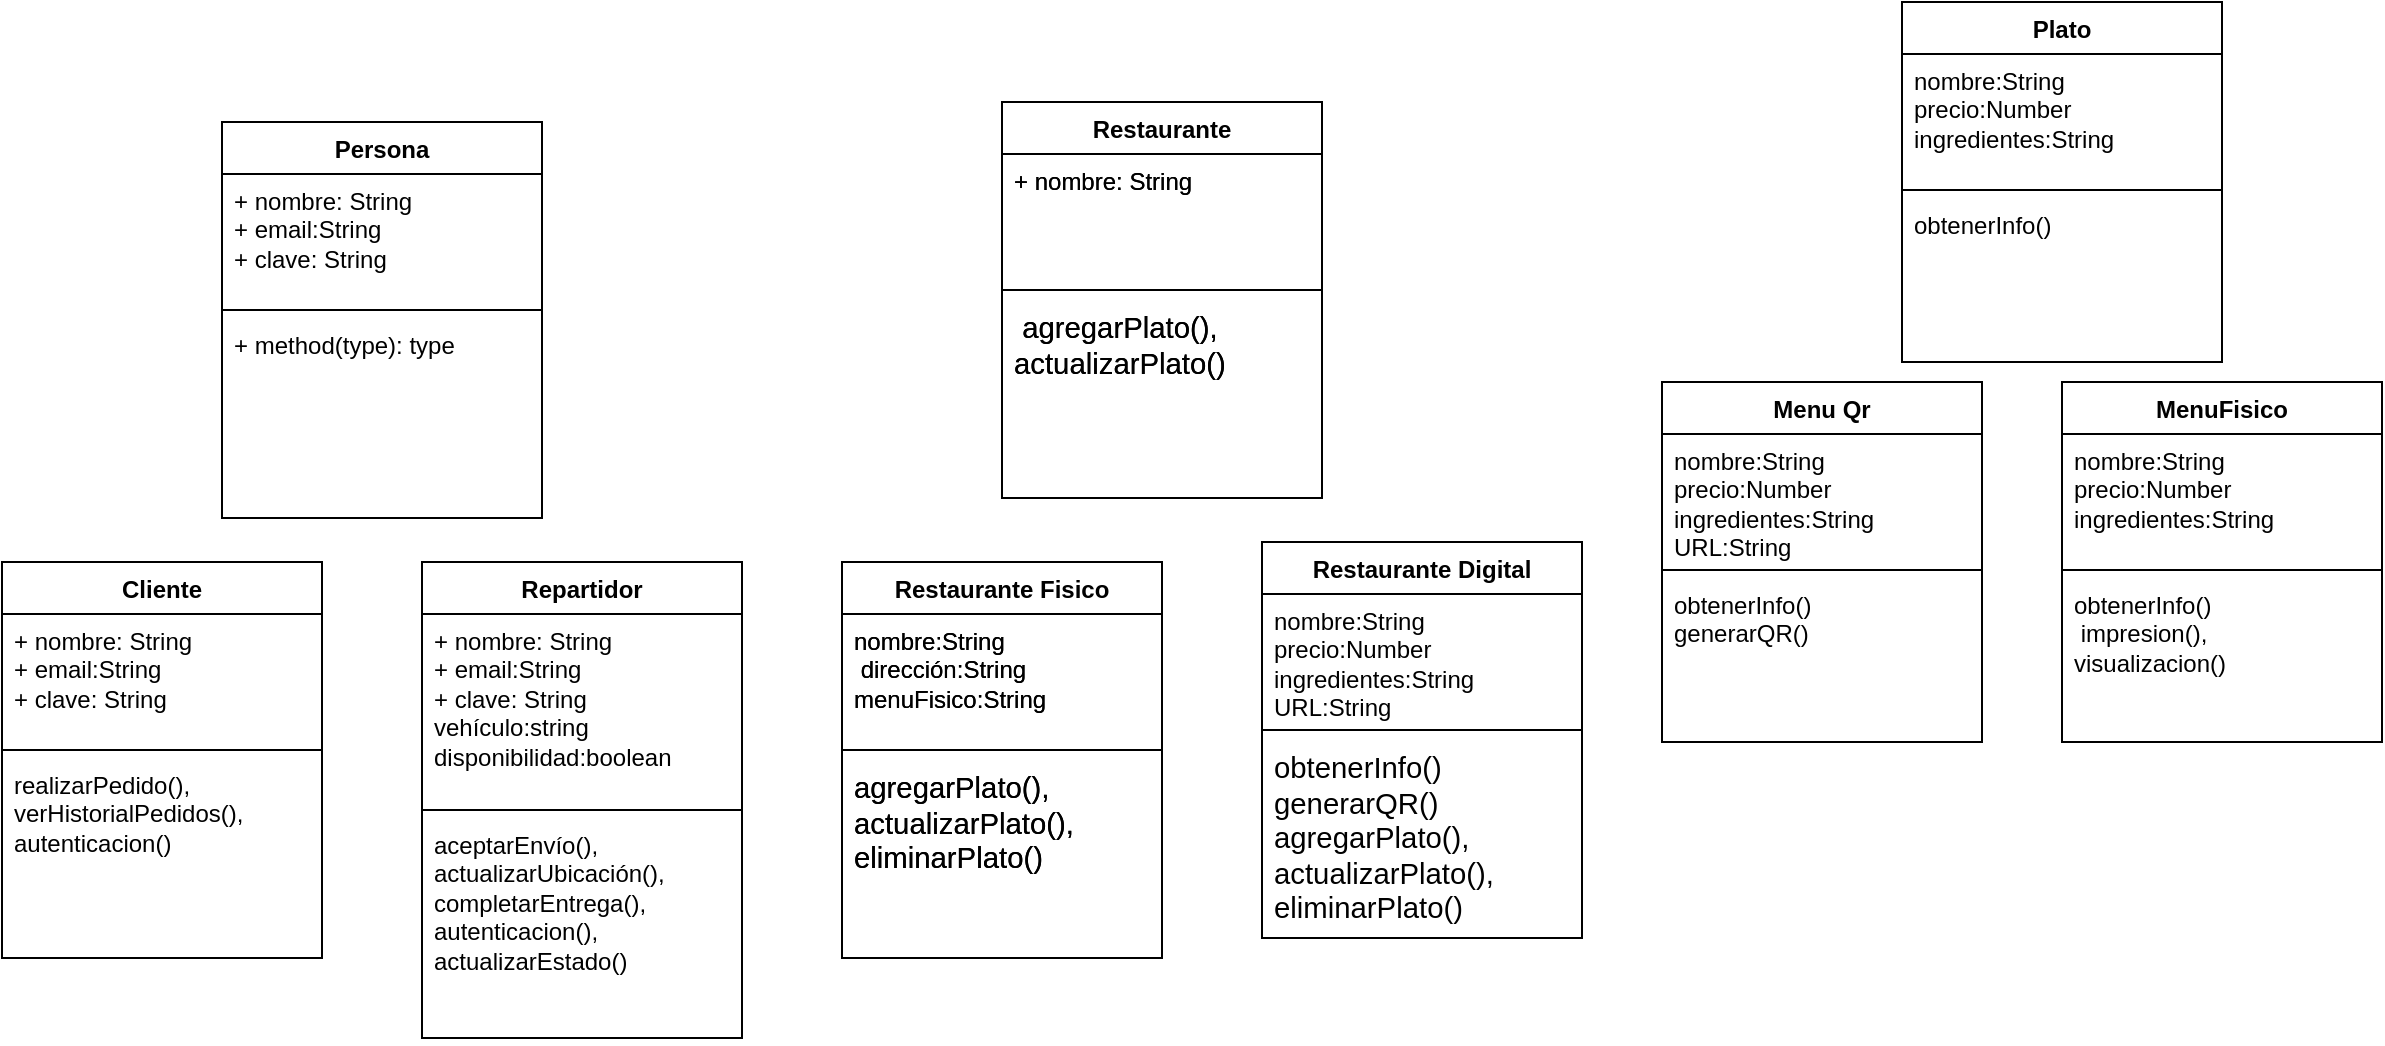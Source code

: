 <mxfile version="24.3.1" type="github">
  <diagram id="C5RBs43oDa-KdzZeNtuy" name="Page-1">
    <mxGraphModel dx="880" dy="506" grid="1" gridSize="10" guides="1" tooltips="1" connect="1" arrows="1" fold="1" page="1" pageScale="1" pageWidth="827" pageHeight="1169" math="0" shadow="0">
      <root>
        <mxCell id="WIyWlLk6GJQsqaUBKTNV-0" />
        <mxCell id="WIyWlLk6GJQsqaUBKTNV-1" parent="WIyWlLk6GJQsqaUBKTNV-0" />
        <mxCell id="0L2dipsAVsYZi4INLLpv-0" value="Persona" style="swimlane;fontStyle=1;align=center;verticalAlign=top;childLayout=stackLayout;horizontal=1;startSize=26;horizontalStack=0;resizeParent=1;resizeParentMax=0;resizeLast=0;collapsible=1;marginBottom=0;whiteSpace=wrap;html=1;" vertex="1" parent="WIyWlLk6GJQsqaUBKTNV-1">
          <mxGeometry x="200" y="70" width="160" height="198" as="geometry" />
        </mxCell>
        <mxCell id="0L2dipsAVsYZi4INLLpv-1" value="+ nombre: String&lt;div&gt;+ email:String&lt;/div&gt;&lt;div&gt;+ clave: String&lt;/div&gt;&lt;div&gt;&lt;br&gt;&lt;/div&gt;" style="text;strokeColor=none;fillColor=none;align=left;verticalAlign=top;spacingLeft=4;spacingRight=4;overflow=hidden;rotatable=0;points=[[0,0.5],[1,0.5]];portConstraint=eastwest;whiteSpace=wrap;html=1;" vertex="1" parent="0L2dipsAVsYZi4INLLpv-0">
          <mxGeometry y="26" width="160" height="64" as="geometry" />
        </mxCell>
        <mxCell id="0L2dipsAVsYZi4INLLpv-2" value="" style="line;strokeWidth=1;fillColor=none;align=left;verticalAlign=middle;spacingTop=-1;spacingLeft=3;spacingRight=3;rotatable=0;labelPosition=right;points=[];portConstraint=eastwest;strokeColor=inherit;" vertex="1" parent="0L2dipsAVsYZi4INLLpv-0">
          <mxGeometry y="90" width="160" height="8" as="geometry" />
        </mxCell>
        <mxCell id="0L2dipsAVsYZi4INLLpv-3" value="+ method(type): type" style="text;strokeColor=none;fillColor=none;align=left;verticalAlign=top;spacingLeft=4;spacingRight=4;overflow=hidden;rotatable=0;points=[[0,0.5],[1,0.5]];portConstraint=eastwest;whiteSpace=wrap;html=1;" vertex="1" parent="0L2dipsAVsYZi4INLLpv-0">
          <mxGeometry y="98" width="160" height="100" as="geometry" />
        </mxCell>
        <mxCell id="0L2dipsAVsYZi4INLLpv-19" value="Cliente" style="swimlane;fontStyle=1;align=center;verticalAlign=top;childLayout=stackLayout;horizontal=1;startSize=26;horizontalStack=0;resizeParent=1;resizeParentMax=0;resizeLast=0;collapsible=1;marginBottom=0;whiteSpace=wrap;html=1;" vertex="1" parent="WIyWlLk6GJQsqaUBKTNV-1">
          <mxGeometry x="90" y="290" width="160" height="198" as="geometry" />
        </mxCell>
        <mxCell id="0L2dipsAVsYZi4INLLpv-20" value="+ nombre: String&lt;div&gt;+ email:String&lt;/div&gt;&lt;div&gt;+ clave: String&lt;/div&gt;&lt;div&gt;&lt;br&gt;&lt;/div&gt;" style="text;strokeColor=none;fillColor=none;align=left;verticalAlign=top;spacingLeft=4;spacingRight=4;overflow=hidden;rotatable=0;points=[[0,0.5],[1,0.5]];portConstraint=eastwest;whiteSpace=wrap;html=1;" vertex="1" parent="0L2dipsAVsYZi4INLLpv-19">
          <mxGeometry y="26" width="160" height="64" as="geometry" />
        </mxCell>
        <mxCell id="0L2dipsAVsYZi4INLLpv-21" value="" style="line;strokeWidth=1;fillColor=none;align=left;verticalAlign=middle;spacingTop=-1;spacingLeft=3;spacingRight=3;rotatable=0;labelPosition=right;points=[];portConstraint=eastwest;strokeColor=inherit;" vertex="1" parent="0L2dipsAVsYZi4INLLpv-19">
          <mxGeometry y="90" width="160" height="8" as="geometry" />
        </mxCell>
        <mxCell id="0L2dipsAVsYZi4INLLpv-22" value="&lt;div&gt;realizarPedido(), verHistorialPedidos(), autenticacion()&lt;br&gt;&lt;/div&gt;" style="text;strokeColor=none;fillColor=none;align=left;verticalAlign=top;spacingLeft=4;spacingRight=4;overflow=hidden;rotatable=0;points=[[0,0.5],[1,0.5]];portConstraint=eastwest;whiteSpace=wrap;html=1;" vertex="1" parent="0L2dipsAVsYZi4INLLpv-19">
          <mxGeometry y="98" width="160" height="100" as="geometry" />
        </mxCell>
        <mxCell id="0L2dipsAVsYZi4INLLpv-27" value="Repartidor" style="swimlane;fontStyle=1;align=center;verticalAlign=top;childLayout=stackLayout;horizontal=1;startSize=26;horizontalStack=0;resizeParent=1;resizeParentMax=0;resizeLast=0;collapsible=1;marginBottom=0;whiteSpace=wrap;html=1;" vertex="1" parent="WIyWlLk6GJQsqaUBKTNV-1">
          <mxGeometry x="300" y="290" width="160" height="238" as="geometry" />
        </mxCell>
        <mxCell id="0L2dipsAVsYZi4INLLpv-28" value="+ nombre: String&lt;div&gt;+ email:String&lt;/div&gt;&lt;div&gt;+ clave: String&lt;/div&gt;&lt;div&gt;vehículo:string&amp;nbsp;&lt;/div&gt;&lt;div&gt;disponibilidad:boolean&lt;br&gt;&lt;/div&gt;&lt;div&gt;&lt;br&gt;&lt;/div&gt;" style="text;strokeColor=none;fillColor=none;align=left;verticalAlign=top;spacingLeft=4;spacingRight=4;overflow=hidden;rotatable=0;points=[[0,0.5],[1,0.5]];portConstraint=eastwest;whiteSpace=wrap;html=1;" vertex="1" parent="0L2dipsAVsYZi4INLLpv-27">
          <mxGeometry y="26" width="160" height="94" as="geometry" />
        </mxCell>
        <mxCell id="0L2dipsAVsYZi4INLLpv-29" value="" style="line;strokeWidth=1;fillColor=none;align=left;verticalAlign=middle;spacingTop=-1;spacingLeft=3;spacingRight=3;rotatable=0;labelPosition=right;points=[];portConstraint=eastwest;strokeColor=inherit;" vertex="1" parent="0L2dipsAVsYZi4INLLpv-27">
          <mxGeometry y="120" width="160" height="8" as="geometry" />
        </mxCell>
        <mxCell id="0L2dipsAVsYZi4INLLpv-30" value="&lt;div&gt;aceptarEnvío(), actualizarUbicación(), completarEntrega(), autenticacion(), actualizarEstado()&lt;/div&gt;" style="text;strokeColor=none;fillColor=none;align=left;verticalAlign=top;spacingLeft=4;spacingRight=4;overflow=hidden;rotatable=0;points=[[0,0.5],[1,0.5]];portConstraint=eastwest;whiteSpace=wrap;html=1;" vertex="1" parent="0L2dipsAVsYZi4INLLpv-27">
          <mxGeometry y="128" width="160" height="110" as="geometry" />
        </mxCell>
        <mxCell id="0L2dipsAVsYZi4INLLpv-34" value="Restaurante" style="swimlane;fontStyle=1;align=center;verticalAlign=top;childLayout=stackLayout;horizontal=1;startSize=26;horizontalStack=0;resizeParent=1;resizeParentMax=0;resizeLast=0;collapsible=1;marginBottom=0;whiteSpace=wrap;html=1;" vertex="1" parent="WIyWlLk6GJQsqaUBKTNV-1">
          <mxGeometry x="590" y="60" width="160" height="198" as="geometry" />
        </mxCell>
        <mxCell id="0L2dipsAVsYZi4INLLpv-35" value="+ nombre: String&lt;div&gt;&lt;br&gt;&lt;/div&gt;&lt;div&gt;&lt;br&gt;&lt;/div&gt;" style="text;strokeColor=none;fillColor=none;align=left;verticalAlign=top;spacingLeft=4;spacingRight=4;overflow=hidden;rotatable=0;points=[[0,0.5],[1,0.5]];portConstraint=eastwest;whiteSpace=wrap;html=1;" vertex="1" parent="0L2dipsAVsYZi4INLLpv-34">
          <mxGeometry y="26" width="160" height="64" as="geometry" />
        </mxCell>
        <mxCell id="0L2dipsAVsYZi4INLLpv-36" value="" style="line;strokeWidth=1;fillColor=none;align=left;verticalAlign=middle;spacingTop=-1;spacingLeft=3;spacingRight=3;rotatable=0;labelPosition=right;points=[];portConstraint=eastwest;strokeColor=inherit;" vertex="1" parent="0L2dipsAVsYZi4INLLpv-34">
          <mxGeometry y="90" width="160" height="8" as="geometry" />
        </mxCell>
        <mxCell id="0L2dipsAVsYZi4INLLpv-37" value="&lt;span id=&quot;docs-internal-guid-7e0b8a08-7fff-9466-100d-28f499bf2497&quot;&gt;&lt;span style=&quot;font-size: 11pt; font-family: Arial, sans-serif; background-color: transparent; font-variant-numeric: normal; font-variant-east-asian: normal; font-variant-alternates: normal; font-variant-position: normal; vertical-align: baseline; white-space-collapse: preserve;&quot;&gt;&amp;nbsp;agregarPlato(), actualizarPlato() &lt;/span&gt;&lt;/span&gt;" style="text;strokeColor=none;fillColor=none;align=left;verticalAlign=top;spacingLeft=4;spacingRight=4;overflow=hidden;rotatable=0;points=[[0,0.5],[1,0.5]];portConstraint=eastwest;whiteSpace=wrap;html=1;" vertex="1" parent="0L2dipsAVsYZi4INLLpv-34">
          <mxGeometry y="98" width="160" height="100" as="geometry" />
        </mxCell>
        <mxCell id="0L2dipsAVsYZi4INLLpv-38" value="Restaurante" style="swimlane;fontStyle=1;align=center;verticalAlign=top;childLayout=stackLayout;horizontal=1;startSize=26;horizontalStack=0;resizeParent=1;resizeParentMax=0;resizeLast=0;collapsible=1;marginBottom=0;whiteSpace=wrap;html=1;" vertex="1" parent="WIyWlLk6GJQsqaUBKTNV-1">
          <mxGeometry x="590" y="60" width="160" height="198" as="geometry" />
        </mxCell>
        <mxCell id="0L2dipsAVsYZi4INLLpv-39" value="+ nombre: String&lt;div&gt;&lt;br&gt;&lt;/div&gt;&lt;div&gt;&lt;br&gt;&lt;/div&gt;" style="text;strokeColor=none;fillColor=none;align=left;verticalAlign=top;spacingLeft=4;spacingRight=4;overflow=hidden;rotatable=0;points=[[0,0.5],[1,0.5]];portConstraint=eastwest;whiteSpace=wrap;html=1;" vertex="1" parent="0L2dipsAVsYZi4INLLpv-38">
          <mxGeometry y="26" width="160" height="64" as="geometry" />
        </mxCell>
        <mxCell id="0L2dipsAVsYZi4INLLpv-40" value="" style="line;strokeWidth=1;fillColor=none;align=left;verticalAlign=middle;spacingTop=-1;spacingLeft=3;spacingRight=3;rotatable=0;labelPosition=right;points=[];portConstraint=eastwest;strokeColor=inherit;" vertex="1" parent="0L2dipsAVsYZi4INLLpv-38">
          <mxGeometry y="90" width="160" height="8" as="geometry" />
        </mxCell>
        <mxCell id="0L2dipsAVsYZi4INLLpv-41" value="&lt;span id=&quot;docs-internal-guid-7e0b8a08-7fff-9466-100d-28f499bf2497&quot;&gt;&lt;span style=&quot;font-size: 11pt; font-family: Arial, sans-serif; background-color: transparent; font-variant-numeric: normal; font-variant-east-asian: normal; font-variant-alternates: normal; font-variant-position: normal; vertical-align: baseline; white-space-collapse: preserve;&quot;&gt;&amp;nbsp;agregarPlato(), actualizarPlato() &lt;/span&gt;&lt;/span&gt;" style="text;strokeColor=none;fillColor=none;align=left;verticalAlign=top;spacingLeft=4;spacingRight=4;overflow=hidden;rotatable=0;points=[[0,0.5],[1,0.5]];portConstraint=eastwest;whiteSpace=wrap;html=1;" vertex="1" parent="0L2dipsAVsYZi4INLLpv-38">
          <mxGeometry y="98" width="160" height="100" as="geometry" />
        </mxCell>
        <mxCell id="0L2dipsAVsYZi4INLLpv-42" value="Restaurante Fisico" style="swimlane;fontStyle=1;align=center;verticalAlign=top;childLayout=stackLayout;horizontal=1;startSize=26;horizontalStack=0;resizeParent=1;resizeParentMax=0;resizeLast=0;collapsible=1;marginBottom=0;whiteSpace=wrap;html=1;" vertex="1" parent="WIyWlLk6GJQsqaUBKTNV-1">
          <mxGeometry x="510" y="290" width="160" height="198" as="geometry" />
        </mxCell>
        <mxCell id="0L2dipsAVsYZi4INLLpv-43" value="&lt;div&gt;&lt;div&gt;nombre:String&lt;/div&gt;&lt;div&gt;&amp;nbsp;dirección:String menuFisico:String&lt;/div&gt;&lt;/div&gt;&lt;div&gt;&lt;br&gt;&lt;/div&gt;" style="text;strokeColor=none;fillColor=none;align=left;verticalAlign=top;spacingLeft=4;spacingRight=4;overflow=hidden;rotatable=0;points=[[0,0.5],[1,0.5]];portConstraint=eastwest;whiteSpace=wrap;html=1;" vertex="1" parent="0L2dipsAVsYZi4INLLpv-42">
          <mxGeometry y="26" width="160" height="64" as="geometry" />
        </mxCell>
        <mxCell id="0L2dipsAVsYZi4INLLpv-44" value="" style="line;strokeWidth=1;fillColor=none;align=left;verticalAlign=middle;spacingTop=-1;spacingLeft=3;spacingRight=3;rotatable=0;labelPosition=right;points=[];portConstraint=eastwest;strokeColor=inherit;" vertex="1" parent="0L2dipsAVsYZi4INLLpv-42">
          <mxGeometry y="90" width="160" height="8" as="geometry" />
        </mxCell>
        <mxCell id="0L2dipsAVsYZi4INLLpv-45" value="&lt;span id=&quot;docs-internal-guid-7e0b8a08-7fff-9466-100d-28f499bf2497&quot;&gt;&lt;span style=&quot;font-size: 11pt; font-family: Arial, sans-serif; background-color: transparent; font-variant-numeric: normal; font-variant-east-asian: normal; font-variant-alternates: normal; font-variant-position: normal; vertical-align: baseline; white-space-collapse: preserve;&quot;&gt;agregarPlato(), actualizarPlato(), eliminarPlato()&lt;/span&gt;&lt;/span&gt;" style="text;strokeColor=none;fillColor=none;align=left;verticalAlign=top;spacingLeft=4;spacingRight=4;overflow=hidden;rotatable=0;points=[[0,0.5],[1,0.5]];portConstraint=eastwest;whiteSpace=wrap;html=1;" vertex="1" parent="0L2dipsAVsYZi4INLLpv-42">
          <mxGeometry y="98" width="160" height="100" as="geometry" />
        </mxCell>
        <mxCell id="0L2dipsAVsYZi4INLLpv-46" value="Restaurante Fisico" style="swimlane;fontStyle=1;align=center;verticalAlign=top;childLayout=stackLayout;horizontal=1;startSize=26;horizontalStack=0;resizeParent=1;resizeParentMax=0;resizeLast=0;collapsible=1;marginBottom=0;whiteSpace=wrap;html=1;" vertex="1" parent="WIyWlLk6GJQsqaUBKTNV-1">
          <mxGeometry x="510" y="290" width="160" height="198" as="geometry" />
        </mxCell>
        <mxCell id="0L2dipsAVsYZi4INLLpv-47" value="&lt;div&gt;&lt;div&gt;nombre:String&lt;/div&gt;&lt;div&gt;&amp;nbsp;dirección:String menuFisico:String&lt;/div&gt;&lt;/div&gt;&lt;div&gt;&lt;br&gt;&lt;/div&gt;" style="text;strokeColor=none;fillColor=none;align=left;verticalAlign=top;spacingLeft=4;spacingRight=4;overflow=hidden;rotatable=0;points=[[0,0.5],[1,0.5]];portConstraint=eastwest;whiteSpace=wrap;html=1;" vertex="1" parent="0L2dipsAVsYZi4INLLpv-46">
          <mxGeometry y="26" width="160" height="64" as="geometry" />
        </mxCell>
        <mxCell id="0L2dipsAVsYZi4INLLpv-48" value="" style="line;strokeWidth=1;fillColor=none;align=left;verticalAlign=middle;spacingTop=-1;spacingLeft=3;spacingRight=3;rotatable=0;labelPosition=right;points=[];portConstraint=eastwest;strokeColor=inherit;" vertex="1" parent="0L2dipsAVsYZi4INLLpv-46">
          <mxGeometry y="90" width="160" height="8" as="geometry" />
        </mxCell>
        <mxCell id="0L2dipsAVsYZi4INLLpv-49" value="&lt;span id=&quot;docs-internal-guid-7e0b8a08-7fff-9466-100d-28f499bf2497&quot;&gt;&lt;span style=&quot;font-size: 11pt; font-family: Arial, sans-serif; background-color: transparent; font-variant-numeric: normal; font-variant-east-asian: normal; font-variant-alternates: normal; font-variant-position: normal; vertical-align: baseline; white-space-collapse: preserve;&quot;&gt;agregarPlato(), actualizarPlato(), eliminarPlato()&lt;/span&gt;&lt;/span&gt;" style="text;strokeColor=none;fillColor=none;align=left;verticalAlign=top;spacingLeft=4;spacingRight=4;overflow=hidden;rotatable=0;points=[[0,0.5],[1,0.5]];portConstraint=eastwest;whiteSpace=wrap;html=1;" vertex="1" parent="0L2dipsAVsYZi4INLLpv-46">
          <mxGeometry y="98" width="160" height="100" as="geometry" />
        </mxCell>
        <mxCell id="0L2dipsAVsYZi4INLLpv-50" value="Restaurante Digital" style="swimlane;fontStyle=1;align=center;verticalAlign=top;childLayout=stackLayout;horizontal=1;startSize=26;horizontalStack=0;resizeParent=1;resizeParentMax=0;resizeLast=0;collapsible=1;marginBottom=0;whiteSpace=wrap;html=1;" vertex="1" parent="WIyWlLk6GJQsqaUBKTNV-1">
          <mxGeometry x="720" y="280" width="160" height="198" as="geometry" />
        </mxCell>
        <mxCell id="0L2dipsAVsYZi4INLLpv-51" value="&lt;div&gt;&lt;div&gt;&lt;div&gt;nombre:String&lt;/div&gt;&lt;div&gt;precio:Number&lt;/div&gt;&lt;div&gt;ingredientes:String&lt;/div&gt;&lt;div&gt;URL:String&lt;/div&gt;&lt;/div&gt;&lt;/div&gt;" style="text;strokeColor=none;fillColor=none;align=left;verticalAlign=top;spacingLeft=4;spacingRight=4;overflow=hidden;rotatable=0;points=[[0,0.5],[1,0.5]];portConstraint=eastwest;whiteSpace=wrap;html=1;" vertex="1" parent="0L2dipsAVsYZi4INLLpv-50">
          <mxGeometry y="26" width="160" height="64" as="geometry" />
        </mxCell>
        <mxCell id="0L2dipsAVsYZi4INLLpv-52" value="" style="line;strokeWidth=1;fillColor=none;align=left;verticalAlign=middle;spacingTop=-1;spacingLeft=3;spacingRight=3;rotatable=0;labelPosition=right;points=[];portConstraint=eastwest;strokeColor=inherit;" vertex="1" parent="0L2dipsAVsYZi4INLLpv-50">
          <mxGeometry y="90" width="160" height="8" as="geometry" />
        </mxCell>
        <mxCell id="0L2dipsAVsYZi4INLLpv-53" value="&lt;div&gt;&lt;span&gt;&lt;span style=&quot;background-color: transparent; font-variant-numeric: normal; font-variant-east-asian: normal; font-variant-alternates: normal; font-variant-position: normal; vertical-align: baseline;&quot;&gt;&lt;div style=&quot;&quot;&gt;&lt;font face=&quot;Arial, sans-serif&quot;&gt;&lt;span style=&quot;font-size: 14.667px; white-space-collapse: preserve;&quot;&gt;obtenerInfo()&lt;/span&gt;&lt;/font&gt;&lt;/div&gt;&lt;div style=&quot;&quot;&gt;&lt;font face=&quot;Arial, sans-serif&quot;&gt;&lt;span style=&quot;font-size: 14.667px; white-space-collapse: preserve;&quot;&gt;generarQR()&lt;/span&gt;&lt;/font&gt;&lt;/div&gt;&lt;/span&gt;&lt;/span&gt;&lt;/div&gt;&lt;span id=&quot;docs-internal-guid-7e0b8a08-7fff-9466-100d-28f499bf2497&quot;&gt;&lt;span style=&quot;font-size: 11pt; font-family: Arial, sans-serif; background-color: transparent; font-variant-numeric: normal; font-variant-east-asian: normal; font-variant-alternates: normal; font-variant-position: normal; vertical-align: baseline; white-space-collapse: preserve;&quot;&gt;agregarPlato(), actualizarPlato(), eliminarPlato()&lt;/span&gt;&lt;/span&gt;" style="text;strokeColor=none;fillColor=none;align=left;verticalAlign=top;spacingLeft=4;spacingRight=4;overflow=hidden;rotatable=0;points=[[0,0.5],[1,0.5]];portConstraint=eastwest;whiteSpace=wrap;html=1;" vertex="1" parent="0L2dipsAVsYZi4INLLpv-50">
          <mxGeometry y="98" width="160" height="100" as="geometry" />
        </mxCell>
        <mxCell id="0L2dipsAVsYZi4INLLpv-54" value="Plato" style="swimlane;fontStyle=1;align=center;verticalAlign=top;childLayout=stackLayout;horizontal=1;startSize=26;horizontalStack=0;resizeParent=1;resizeParentMax=0;resizeLast=0;collapsible=1;marginBottom=0;whiteSpace=wrap;html=1;" vertex="1" parent="WIyWlLk6GJQsqaUBKTNV-1">
          <mxGeometry x="1040" y="10" width="160" height="180" as="geometry" />
        </mxCell>
        <mxCell id="0L2dipsAVsYZi4INLLpv-55" value="nombre:String&lt;div&gt;&lt;span style=&quot;background-color: initial;&quot;&gt;precio:Number&lt;/span&gt;&lt;div&gt;ingredientes:String&lt;/div&gt;&lt;/div&gt;" style="text;strokeColor=none;fillColor=none;align=left;verticalAlign=top;spacingLeft=4;spacingRight=4;overflow=hidden;rotatable=0;points=[[0,0.5],[1,0.5]];portConstraint=eastwest;whiteSpace=wrap;html=1;" vertex="1" parent="0L2dipsAVsYZi4INLLpv-54">
          <mxGeometry y="26" width="160" height="64" as="geometry" />
        </mxCell>
        <mxCell id="0L2dipsAVsYZi4INLLpv-56" value="" style="line;strokeWidth=1;fillColor=none;align=left;verticalAlign=middle;spacingTop=-1;spacingLeft=3;spacingRight=3;rotatable=0;labelPosition=right;points=[];portConstraint=eastwest;strokeColor=inherit;" vertex="1" parent="0L2dipsAVsYZi4INLLpv-54">
          <mxGeometry y="90" width="160" height="8" as="geometry" />
        </mxCell>
        <mxCell id="0L2dipsAVsYZi4INLLpv-57" value="obtenerInfo()" style="text;strokeColor=none;fillColor=none;align=left;verticalAlign=top;spacingLeft=4;spacingRight=4;overflow=hidden;rotatable=0;points=[[0,0.5],[1,0.5]];portConstraint=eastwest;whiteSpace=wrap;html=1;" vertex="1" parent="0L2dipsAVsYZi4INLLpv-54">
          <mxGeometry y="98" width="160" height="82" as="geometry" />
        </mxCell>
        <mxCell id="0L2dipsAVsYZi4INLLpv-58" value="Menu Qr" style="swimlane;fontStyle=1;align=center;verticalAlign=top;childLayout=stackLayout;horizontal=1;startSize=26;horizontalStack=0;resizeParent=1;resizeParentMax=0;resizeLast=0;collapsible=1;marginBottom=0;whiteSpace=wrap;html=1;" vertex="1" parent="WIyWlLk6GJQsqaUBKTNV-1">
          <mxGeometry x="920" y="200" width="160" height="180" as="geometry" />
        </mxCell>
        <mxCell id="0L2dipsAVsYZi4INLLpv-59" value="nombre:String&lt;div&gt;&lt;span style=&quot;background-color: initial;&quot;&gt;precio:Number&lt;/span&gt;&lt;div&gt;ingredientes:String&lt;/div&gt;&lt;/div&gt;&lt;div&gt;URL:String&lt;br&gt;&lt;/div&gt;" style="text;strokeColor=none;fillColor=none;align=left;verticalAlign=top;spacingLeft=4;spacingRight=4;overflow=hidden;rotatable=0;points=[[0,0.5],[1,0.5]];portConstraint=eastwest;whiteSpace=wrap;html=1;" vertex="1" parent="0L2dipsAVsYZi4INLLpv-58">
          <mxGeometry y="26" width="160" height="64" as="geometry" />
        </mxCell>
        <mxCell id="0L2dipsAVsYZi4INLLpv-60" value="" style="line;strokeWidth=1;fillColor=none;align=left;verticalAlign=middle;spacingTop=-1;spacingLeft=3;spacingRight=3;rotatable=0;labelPosition=right;points=[];portConstraint=eastwest;strokeColor=inherit;" vertex="1" parent="0L2dipsAVsYZi4INLLpv-58">
          <mxGeometry y="90" width="160" height="8" as="geometry" />
        </mxCell>
        <mxCell id="0L2dipsAVsYZi4INLLpv-61" value="obtenerInfo()&lt;div&gt;&lt;div&gt;generarQR()&lt;/div&gt;&lt;/div&gt;&lt;div&gt;&lt;br&gt;&lt;/div&gt;" style="text;strokeColor=none;fillColor=none;align=left;verticalAlign=top;spacingLeft=4;spacingRight=4;overflow=hidden;rotatable=0;points=[[0,0.5],[1,0.5]];portConstraint=eastwest;whiteSpace=wrap;html=1;" vertex="1" parent="0L2dipsAVsYZi4INLLpv-58">
          <mxGeometry y="98" width="160" height="82" as="geometry" />
        </mxCell>
        <mxCell id="0L2dipsAVsYZi4INLLpv-62" value="MenuFisico" style="swimlane;fontStyle=1;align=center;verticalAlign=top;childLayout=stackLayout;horizontal=1;startSize=26;horizontalStack=0;resizeParent=1;resizeParentMax=0;resizeLast=0;collapsible=1;marginBottom=0;whiteSpace=wrap;html=1;" vertex="1" parent="WIyWlLk6GJQsqaUBKTNV-1">
          <mxGeometry x="1120" y="200" width="160" height="180" as="geometry" />
        </mxCell>
        <mxCell id="0L2dipsAVsYZi4INLLpv-63" value="nombre:String&lt;div&gt;&lt;span style=&quot;background-color: initial;&quot;&gt;precio:Number&lt;/span&gt;&lt;div&gt;ingredientes:String&lt;/div&gt;&lt;/div&gt;" style="text;strokeColor=none;fillColor=none;align=left;verticalAlign=top;spacingLeft=4;spacingRight=4;overflow=hidden;rotatable=0;points=[[0,0.5],[1,0.5]];portConstraint=eastwest;whiteSpace=wrap;html=1;" vertex="1" parent="0L2dipsAVsYZi4INLLpv-62">
          <mxGeometry y="26" width="160" height="64" as="geometry" />
        </mxCell>
        <mxCell id="0L2dipsAVsYZi4INLLpv-64" value="" style="line;strokeWidth=1;fillColor=none;align=left;verticalAlign=middle;spacingTop=-1;spacingLeft=3;spacingRight=3;rotatable=0;labelPosition=right;points=[];portConstraint=eastwest;strokeColor=inherit;" vertex="1" parent="0L2dipsAVsYZi4INLLpv-62">
          <mxGeometry y="90" width="160" height="8" as="geometry" />
        </mxCell>
        <mxCell id="0L2dipsAVsYZi4INLLpv-65" value="obtenerInfo()&lt;div&gt;&amp;nbsp;impresion(),&lt;/div&gt;&lt;div&gt;visualizacion()&lt;br&gt;&lt;/div&gt;" style="text;strokeColor=none;fillColor=none;align=left;verticalAlign=top;spacingLeft=4;spacingRight=4;overflow=hidden;rotatable=0;points=[[0,0.5],[1,0.5]];portConstraint=eastwest;whiteSpace=wrap;html=1;" vertex="1" parent="0L2dipsAVsYZi4INLLpv-62">
          <mxGeometry y="98" width="160" height="82" as="geometry" />
        </mxCell>
      </root>
    </mxGraphModel>
  </diagram>
</mxfile>
